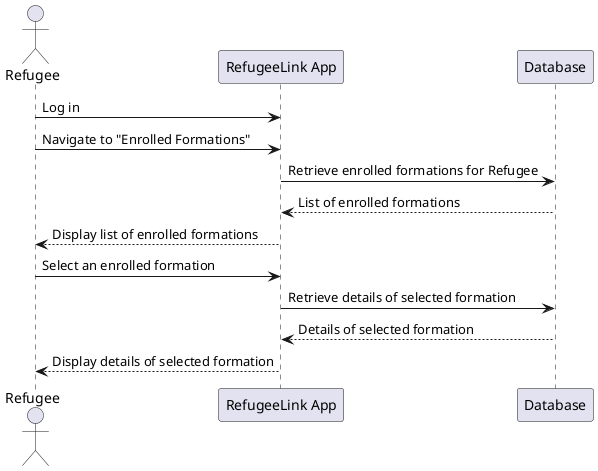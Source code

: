 @startuml

actor Refugee
participant RefugeeLink as "RefugeeLink App"
participant Database as "Database"

Refugee -> RefugeeLink: Log in
Refugee -> RefugeeLink: Navigate to "Enrolled Formations"
RefugeeLink -> Database: Retrieve enrolled formations for Refugee
Database --> RefugeeLink: List of enrolled formations
RefugeeLink --> Refugee: Display list of enrolled formations

Refugee -> RefugeeLink: Select an enrolled formation
RefugeeLink -> Database: Retrieve details of selected formation
Database --> RefugeeLink: Details of selected formation
RefugeeLink --> Refugee: Display details of selected formation

@enduml
